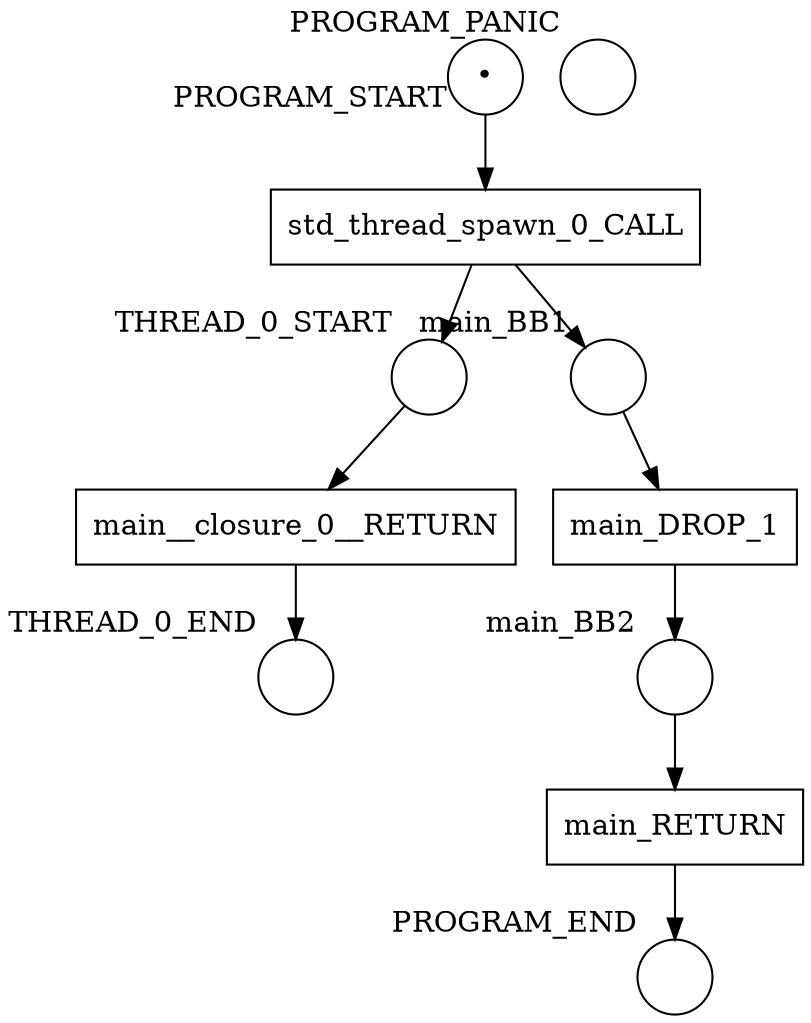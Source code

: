 digraph petrinet {
    PROGRAM_END [shape="circle" xlabel="PROGRAM_END" label=""];
    PROGRAM_PANIC [shape="circle" xlabel="PROGRAM_PANIC" label=""];
    PROGRAM_START [shape="circle" xlabel="PROGRAM_START" label="•"];
    THREAD_0_END [shape="circle" xlabel="THREAD_0_END" label=""];
    THREAD_0_START [shape="circle" xlabel="THREAD_0_START" label=""];
    main_BB1 [shape="circle" xlabel="main_BB1" label=""];
    main_BB2 [shape="circle" xlabel="main_BB2" label=""];
    main_DROP_1 [shape="box" xlabel="" label="main_DROP_1"];
    main_RETURN [shape="box" xlabel="" label="main_RETURN"];
    main__closure_0__RETURN [shape="box" xlabel="" label="main__closure_0__RETURN"];
    std_thread_spawn_0_CALL [shape="box" xlabel="" label="std_thread_spawn_0_CALL"];
    PROGRAM_START -> std_thread_spawn_0_CALL;
    THREAD_0_START -> main__closure_0__RETURN;
    main_BB1 -> main_DROP_1;
    main_BB2 -> main_RETURN;
    main_DROP_1 -> main_BB2;
    main_RETURN -> PROGRAM_END;
    main__closure_0__RETURN -> THREAD_0_END;
    std_thread_spawn_0_CALL -> THREAD_0_START;
    std_thread_spawn_0_CALL -> main_BB1;
}
